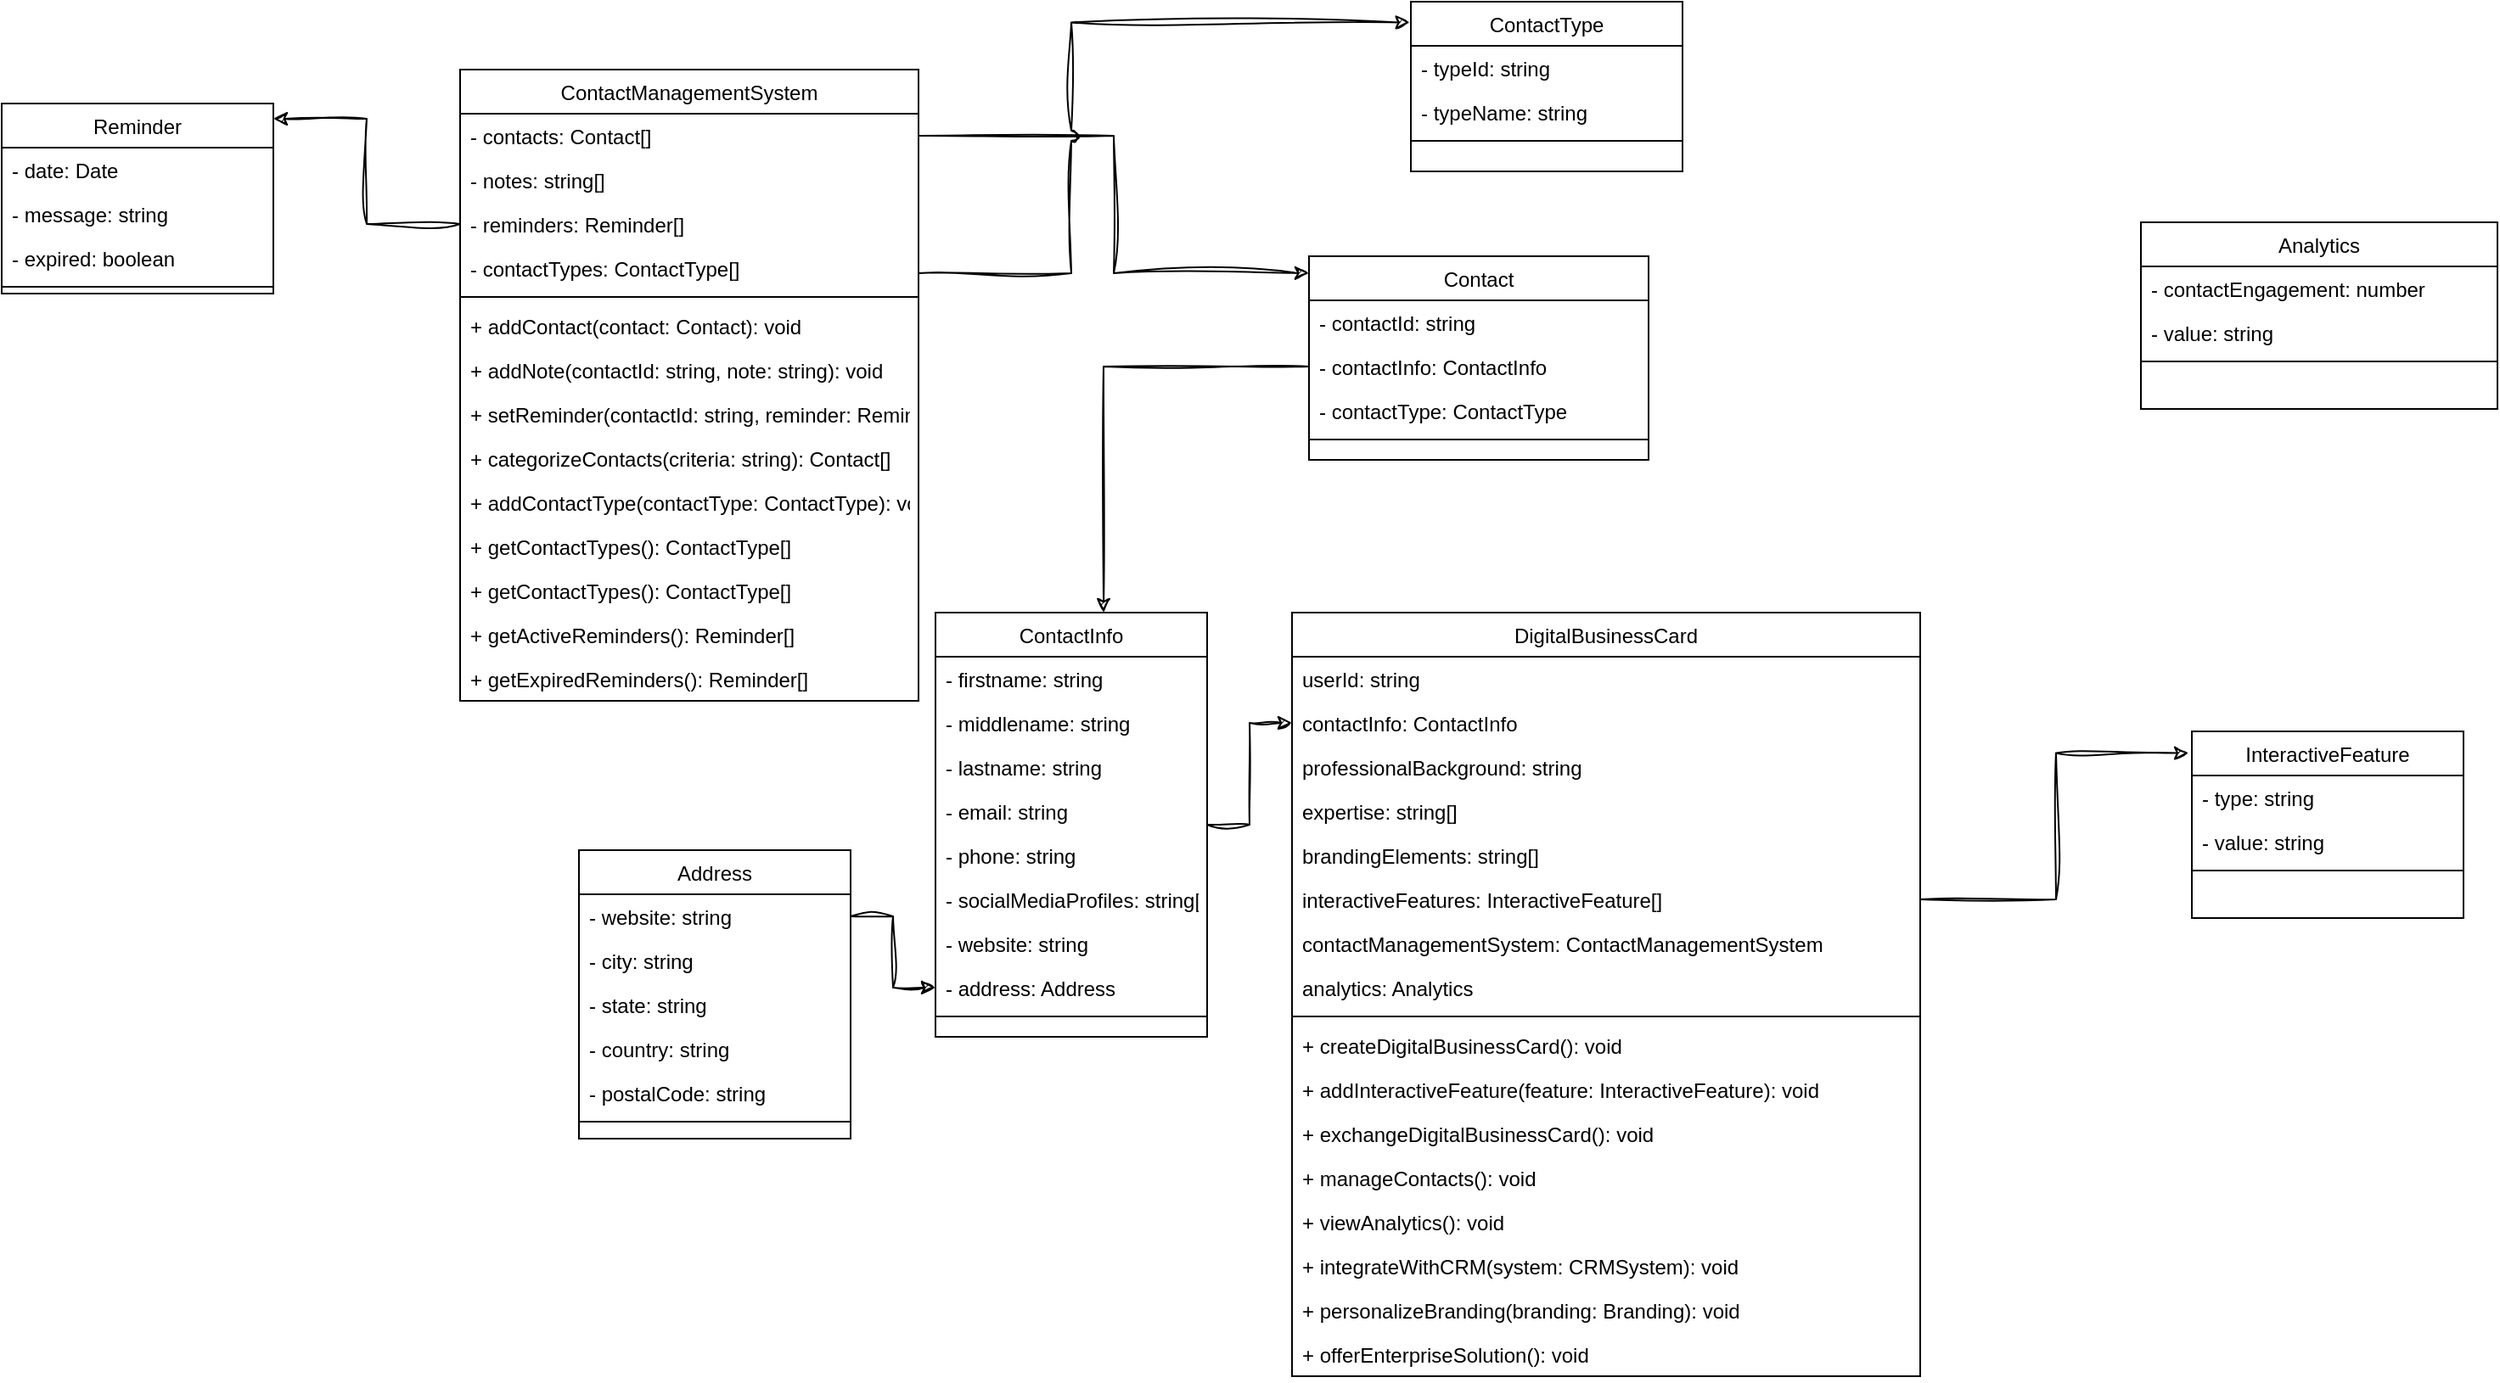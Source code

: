 <mxfile version="21.6.5" type="github">
  <diagram id="C5RBs43oDa-KdzZeNtuy" name="Page-1">
    <mxGraphModel dx="2295" dy="1849" grid="1" gridSize="10" guides="1" tooltips="1" connect="1" arrows="1" fold="1" page="1" pageScale="1" pageWidth="827" pageHeight="1169" math="0" shadow="0">
      <root>
        <mxCell id="WIyWlLk6GJQsqaUBKTNV-0" />
        <mxCell id="WIyWlLk6GJQsqaUBKTNV-1" parent="WIyWlLk6GJQsqaUBKTNV-0" />
        <mxCell id="zkfFHV4jXpPFQw0GAbJ--0" value="DigitalBusinessCard" style="swimlane;fontStyle=0;align=center;verticalAlign=top;childLayout=stackLayout;horizontal=1;startSize=26;horizontalStack=0;resizeParent=1;resizeLast=0;collapsible=1;marginBottom=0;rounded=0;shadow=0;strokeWidth=1;" parent="WIyWlLk6GJQsqaUBKTNV-1" vertex="1">
          <mxGeometry x="200" y="40" width="370" height="450" as="geometry">
            <mxRectangle x="230" y="140" width="160" height="26" as="alternateBounds" />
          </mxGeometry>
        </mxCell>
        <mxCell id="zkfFHV4jXpPFQw0GAbJ--1" value="userId: string" style="text;align=left;verticalAlign=top;spacingLeft=4;spacingRight=4;overflow=hidden;rotatable=0;points=[[0,0.5],[1,0.5]];portConstraint=eastwest;" parent="zkfFHV4jXpPFQw0GAbJ--0" vertex="1">
          <mxGeometry y="26" width="370" height="26" as="geometry" />
        </mxCell>
        <mxCell id="zkfFHV4jXpPFQw0GAbJ--2" value="contactInfo: ContactInfo" style="text;align=left;verticalAlign=top;spacingLeft=4;spacingRight=4;overflow=hidden;rotatable=0;points=[[0,0.5],[1,0.5]];portConstraint=eastwest;rounded=0;shadow=0;html=0;" parent="zkfFHV4jXpPFQw0GAbJ--0" vertex="1">
          <mxGeometry y="52" width="370" height="26" as="geometry" />
        </mxCell>
        <mxCell id="zkfFHV4jXpPFQw0GAbJ--3" value="professionalBackground: string" style="text;align=left;verticalAlign=top;spacingLeft=4;spacingRight=4;overflow=hidden;rotatable=0;points=[[0,0.5],[1,0.5]];portConstraint=eastwest;rounded=0;shadow=0;html=0;" parent="zkfFHV4jXpPFQw0GAbJ--0" vertex="1">
          <mxGeometry y="78" width="370" height="26" as="geometry" />
        </mxCell>
        <mxCell id="Wim8BEegsKyxefgfatjJ-2" value="expertise: string[]" style="text;align=left;verticalAlign=top;spacingLeft=4;spacingRight=4;overflow=hidden;rotatable=0;points=[[0,0.5],[1,0.5]];portConstraint=eastwest;rounded=0;shadow=0;html=0;" vertex="1" parent="zkfFHV4jXpPFQw0GAbJ--0">
          <mxGeometry y="104" width="370" height="26" as="geometry" />
        </mxCell>
        <mxCell id="Wim8BEegsKyxefgfatjJ-3" value="brandingElements: string[] " style="text;align=left;verticalAlign=top;spacingLeft=4;spacingRight=4;overflow=hidden;rotatable=0;points=[[0,0.5],[1,0.5]];portConstraint=eastwest;rounded=0;shadow=0;html=0;" vertex="1" parent="zkfFHV4jXpPFQw0GAbJ--0">
          <mxGeometry y="130" width="370" height="26" as="geometry" />
        </mxCell>
        <mxCell id="Wim8BEegsKyxefgfatjJ-1" value="interactiveFeatures: InteractiveFeature[] " style="text;align=left;verticalAlign=top;spacingLeft=4;spacingRight=4;overflow=hidden;rotatable=0;points=[[0,0.5],[1,0.5]];portConstraint=eastwest;rounded=0;shadow=0;html=0;" vertex="1" parent="zkfFHV4jXpPFQw0GAbJ--0">
          <mxGeometry y="156" width="370" height="26" as="geometry" />
        </mxCell>
        <mxCell id="Wim8BEegsKyxefgfatjJ-4" value="contactManagementSystem: ContactManagementSystem " style="text;align=left;verticalAlign=top;spacingLeft=4;spacingRight=4;overflow=hidden;rotatable=0;points=[[0,0.5],[1,0.5]];portConstraint=eastwest;rounded=0;shadow=0;html=0;" vertex="1" parent="zkfFHV4jXpPFQw0GAbJ--0">
          <mxGeometry y="182" width="370" height="26" as="geometry" />
        </mxCell>
        <mxCell id="Wim8BEegsKyxefgfatjJ-5" value="analytics: Analytics" style="text;align=left;verticalAlign=top;spacingLeft=4;spacingRight=4;overflow=hidden;rotatable=0;points=[[0,0.5],[1,0.5]];portConstraint=eastwest;rounded=0;shadow=0;html=0;" vertex="1" parent="zkfFHV4jXpPFQw0GAbJ--0">
          <mxGeometry y="208" width="370" height="26" as="geometry" />
        </mxCell>
        <mxCell id="zkfFHV4jXpPFQw0GAbJ--4" value="" style="line;html=1;strokeWidth=1;align=left;verticalAlign=middle;spacingTop=-1;spacingLeft=3;spacingRight=3;rotatable=0;labelPosition=right;points=[];portConstraint=eastwest;" parent="zkfFHV4jXpPFQw0GAbJ--0" vertex="1">
          <mxGeometry y="234" width="370" height="8" as="geometry" />
        </mxCell>
        <mxCell id="zkfFHV4jXpPFQw0GAbJ--5" value="+ createDigitalBusinessCard(): void " style="text;align=left;verticalAlign=top;spacingLeft=4;spacingRight=4;overflow=hidden;rotatable=0;points=[[0,0.5],[1,0.5]];portConstraint=eastwest;" parent="zkfFHV4jXpPFQw0GAbJ--0" vertex="1">
          <mxGeometry y="242" width="370" height="26" as="geometry" />
        </mxCell>
        <mxCell id="Wim8BEegsKyxefgfatjJ-7" value="+ addInteractiveFeature(feature: InteractiveFeature): void" style="text;align=left;verticalAlign=top;spacingLeft=4;spacingRight=4;overflow=hidden;rotatable=0;points=[[0,0.5],[1,0.5]];portConstraint=eastwest;" vertex="1" parent="zkfFHV4jXpPFQw0GAbJ--0">
          <mxGeometry y="268" width="370" height="26" as="geometry" />
        </mxCell>
        <mxCell id="Wim8BEegsKyxefgfatjJ-8" value="+ exchangeDigitalBusinessCard(): void " style="text;align=left;verticalAlign=top;spacingLeft=4;spacingRight=4;overflow=hidden;rotatable=0;points=[[0,0.5],[1,0.5]];portConstraint=eastwest;" vertex="1" parent="zkfFHV4jXpPFQw0GAbJ--0">
          <mxGeometry y="294" width="370" height="26" as="geometry" />
        </mxCell>
        <mxCell id="Wim8BEegsKyxefgfatjJ-9" value="+ manageContacts(): void " style="text;align=left;verticalAlign=top;spacingLeft=4;spacingRight=4;overflow=hidden;rotatable=0;points=[[0,0.5],[1,0.5]];portConstraint=eastwest;" vertex="1" parent="zkfFHV4jXpPFQw0GAbJ--0">
          <mxGeometry y="320" width="370" height="26" as="geometry" />
        </mxCell>
        <mxCell id="Wim8BEegsKyxefgfatjJ-10" value="+ viewAnalytics(): void" style="text;align=left;verticalAlign=top;spacingLeft=4;spacingRight=4;overflow=hidden;rotatable=0;points=[[0,0.5],[1,0.5]];portConstraint=eastwest;" vertex="1" parent="zkfFHV4jXpPFQw0GAbJ--0">
          <mxGeometry y="346" width="370" height="26" as="geometry" />
        </mxCell>
        <mxCell id="Wim8BEegsKyxefgfatjJ-11" value="+ integrateWithCRM(system: CRMSystem): void  " style="text;align=left;verticalAlign=top;spacingLeft=4;spacingRight=4;overflow=hidden;rotatable=0;points=[[0,0.5],[1,0.5]];portConstraint=eastwest;" vertex="1" parent="zkfFHV4jXpPFQw0GAbJ--0">
          <mxGeometry y="372" width="370" height="26" as="geometry" />
        </mxCell>
        <mxCell id="Wim8BEegsKyxefgfatjJ-12" value="+ personalizeBranding(branding: Branding): void " style="text;align=left;verticalAlign=top;spacingLeft=4;spacingRight=4;overflow=hidden;rotatable=0;points=[[0,0.5],[1,0.5]];portConstraint=eastwest;" vertex="1" parent="zkfFHV4jXpPFQw0GAbJ--0">
          <mxGeometry y="398" width="370" height="26" as="geometry" />
        </mxCell>
        <mxCell id="Wim8BEegsKyxefgfatjJ-13" value="+ offerEnterpriseSolution(): void   " style="text;align=left;verticalAlign=top;spacingLeft=4;spacingRight=4;overflow=hidden;rotatable=0;points=[[0,0.5],[1,0.5]];portConstraint=eastwest;" vertex="1" parent="zkfFHV4jXpPFQw0GAbJ--0">
          <mxGeometry y="424" width="370" height="26" as="geometry" />
        </mxCell>
        <mxCell id="Wim8BEegsKyxefgfatjJ-36" style="edgeStyle=orthogonalEdgeStyle;rounded=0;sketch=1;hachureGap=4;jiggle=2;curveFitting=1;orthogonalLoop=1;jettySize=auto;html=1;entryX=0;entryY=0.5;entryDx=0;entryDy=0;fontFamily=Architects Daughter;fontSource=https%3A%2F%2Ffonts.googleapis.com%2Fcss%3Ffamily%3DArchitects%2BDaughter;fontSize=16;" edge="1" parent="WIyWlLk6GJQsqaUBKTNV-1" source="zkfFHV4jXpPFQw0GAbJ--6" target="zkfFHV4jXpPFQw0GAbJ--2">
          <mxGeometry relative="1" as="geometry" />
        </mxCell>
        <mxCell id="zkfFHV4jXpPFQw0GAbJ--6" value="ContactInfo                          " style="swimlane;fontStyle=0;align=center;verticalAlign=top;childLayout=stackLayout;horizontal=1;startSize=26;horizontalStack=0;resizeParent=1;resizeLast=0;collapsible=1;marginBottom=0;rounded=0;shadow=0;strokeWidth=1;" parent="WIyWlLk6GJQsqaUBKTNV-1" vertex="1">
          <mxGeometry x="-10" y="40" width="160" height="250" as="geometry">
            <mxRectangle x="130" y="380" width="160" height="26" as="alternateBounds" />
          </mxGeometry>
        </mxCell>
        <mxCell id="zkfFHV4jXpPFQw0GAbJ--7" value="- firstname: string " style="text;align=left;verticalAlign=top;spacingLeft=4;spacingRight=4;overflow=hidden;rotatable=0;points=[[0,0.5],[1,0.5]];portConstraint=eastwest;" parent="zkfFHV4jXpPFQw0GAbJ--6" vertex="1">
          <mxGeometry y="26" width="160" height="26" as="geometry" />
        </mxCell>
        <mxCell id="Wim8BEegsKyxefgfatjJ-16" value="- middlename: string " style="text;align=left;verticalAlign=top;spacingLeft=4;spacingRight=4;overflow=hidden;rotatable=0;points=[[0,0.5],[1,0.5]];portConstraint=eastwest;" vertex="1" parent="zkfFHV4jXpPFQw0GAbJ--6">
          <mxGeometry y="52" width="160" height="26" as="geometry" />
        </mxCell>
        <mxCell id="Wim8BEegsKyxefgfatjJ-17" value="- lastname: string " style="text;align=left;verticalAlign=top;spacingLeft=4;spacingRight=4;overflow=hidden;rotatable=0;points=[[0,0.5],[1,0.5]];portConstraint=eastwest;" vertex="1" parent="zkfFHV4jXpPFQw0GAbJ--6">
          <mxGeometry y="78" width="160" height="26" as="geometry" />
        </mxCell>
        <mxCell id="zkfFHV4jXpPFQw0GAbJ--8" value="- email: string" style="text;align=left;verticalAlign=top;spacingLeft=4;spacingRight=4;overflow=hidden;rotatable=0;points=[[0,0.5],[1,0.5]];portConstraint=eastwest;rounded=0;shadow=0;html=0;" parent="zkfFHV4jXpPFQw0GAbJ--6" vertex="1">
          <mxGeometry y="104" width="160" height="26" as="geometry" />
        </mxCell>
        <mxCell id="Wim8BEegsKyxefgfatjJ-18" value="- phone: string" style="text;align=left;verticalAlign=top;spacingLeft=4;spacingRight=4;overflow=hidden;rotatable=0;points=[[0,0.5],[1,0.5]];portConstraint=eastwest;rounded=0;shadow=0;html=0;" vertex="1" parent="zkfFHV4jXpPFQw0GAbJ--6">
          <mxGeometry y="130" width="160" height="26" as="geometry" />
        </mxCell>
        <mxCell id="Wim8BEegsKyxefgfatjJ-19" value="- socialMediaProfiles: string[]" style="text;align=left;verticalAlign=top;spacingLeft=4;spacingRight=4;overflow=hidden;rotatable=0;points=[[0,0.5],[1,0.5]];portConstraint=eastwest;rounded=0;shadow=0;html=0;" vertex="1" parent="zkfFHV4jXpPFQw0GAbJ--6">
          <mxGeometry y="156" width="160" height="26" as="geometry" />
        </mxCell>
        <mxCell id="Wim8BEegsKyxefgfatjJ-20" value="- website: string" style="text;align=left;verticalAlign=top;spacingLeft=4;spacingRight=4;overflow=hidden;rotatable=0;points=[[0,0.5],[1,0.5]];portConstraint=eastwest;rounded=0;shadow=0;html=0;" vertex="1" parent="zkfFHV4jXpPFQw0GAbJ--6">
          <mxGeometry y="182" width="160" height="26" as="geometry" />
        </mxCell>
        <mxCell id="Wim8BEegsKyxefgfatjJ-21" value="- address: Address" style="text;align=left;verticalAlign=top;spacingLeft=4;spacingRight=4;overflow=hidden;rotatable=0;points=[[0,0.5],[1,0.5]];portConstraint=eastwest;rounded=0;shadow=0;html=0;" vertex="1" parent="zkfFHV4jXpPFQw0GAbJ--6">
          <mxGeometry y="208" width="160" height="26" as="geometry" />
        </mxCell>
        <mxCell id="zkfFHV4jXpPFQw0GAbJ--9" value="" style="line;html=1;strokeWidth=1;align=left;verticalAlign=middle;spacingTop=-1;spacingLeft=3;spacingRight=3;rotatable=0;labelPosition=right;points=[];portConstraint=eastwest;" parent="zkfFHV4jXpPFQw0GAbJ--6" vertex="1">
          <mxGeometry y="234" width="160" height="8" as="geometry" />
        </mxCell>
        <mxCell id="Wim8BEegsKyxefgfatjJ-24" value="Address" style="swimlane;fontStyle=0;align=center;verticalAlign=top;childLayout=stackLayout;horizontal=1;startSize=26;horizontalStack=0;resizeParent=1;resizeLast=0;collapsible=1;marginBottom=0;rounded=0;shadow=0;strokeWidth=1;" vertex="1" parent="WIyWlLk6GJQsqaUBKTNV-1">
          <mxGeometry x="-220" y="180" width="160" height="170" as="geometry">
            <mxRectangle x="130" y="380" width="160" height="26" as="alternateBounds" />
          </mxGeometry>
        </mxCell>
        <mxCell id="Wim8BEegsKyxefgfatjJ-34" value="- website: string" style="text;align=left;verticalAlign=top;spacingLeft=4;spacingRight=4;overflow=hidden;rotatable=0;points=[[0,0.5],[1,0.5]];portConstraint=eastwest;" vertex="1" parent="Wim8BEegsKyxefgfatjJ-24">
          <mxGeometry y="26" width="160" height="26" as="geometry" />
        </mxCell>
        <mxCell id="Wim8BEegsKyxefgfatjJ-25" value="- city: string " style="text;align=left;verticalAlign=top;spacingLeft=4;spacingRight=4;overflow=hidden;rotatable=0;points=[[0,0.5],[1,0.5]];portConstraint=eastwest;" vertex="1" parent="Wim8BEegsKyxefgfatjJ-24">
          <mxGeometry y="52" width="160" height="26" as="geometry" />
        </mxCell>
        <mxCell id="Wim8BEegsKyxefgfatjJ-26" value="- state: string" style="text;align=left;verticalAlign=top;spacingLeft=4;spacingRight=4;overflow=hidden;rotatable=0;points=[[0,0.5],[1,0.5]];portConstraint=eastwest;" vertex="1" parent="Wim8BEegsKyxefgfatjJ-24">
          <mxGeometry y="78" width="160" height="26" as="geometry" />
        </mxCell>
        <mxCell id="Wim8BEegsKyxefgfatjJ-27" value="- country: string" style="text;align=left;verticalAlign=top;spacingLeft=4;spacingRight=4;overflow=hidden;rotatable=0;points=[[0,0.5],[1,0.5]];portConstraint=eastwest;" vertex="1" parent="Wim8BEegsKyxefgfatjJ-24">
          <mxGeometry y="104" width="160" height="26" as="geometry" />
        </mxCell>
        <mxCell id="Wim8BEegsKyxefgfatjJ-28" value="- postalCode: string                 " style="text;align=left;verticalAlign=top;spacingLeft=4;spacingRight=4;overflow=hidden;rotatable=0;points=[[0,0.5],[1,0.5]];portConstraint=eastwest;rounded=0;shadow=0;html=0;" vertex="1" parent="Wim8BEegsKyxefgfatjJ-24">
          <mxGeometry y="130" width="160" height="26" as="geometry" />
        </mxCell>
        <mxCell id="Wim8BEegsKyxefgfatjJ-33" value="" style="line;html=1;strokeWidth=1;align=left;verticalAlign=middle;spacingTop=-1;spacingLeft=3;spacingRight=3;rotatable=0;labelPosition=right;points=[];portConstraint=eastwest;" vertex="1" parent="Wim8BEegsKyxefgfatjJ-24">
          <mxGeometry y="156" width="160" height="8" as="geometry" />
        </mxCell>
        <mxCell id="Wim8BEegsKyxefgfatjJ-35" style="edgeStyle=orthogonalEdgeStyle;rounded=0;sketch=1;hachureGap=4;jiggle=2;curveFitting=1;orthogonalLoop=1;jettySize=auto;html=1;entryX=0;entryY=0.5;entryDx=0;entryDy=0;fontFamily=Architects Daughter;fontSource=https%3A%2F%2Ffonts.googleapis.com%2Fcss%3Ffamily%3DArchitects%2BDaughter;fontSize=16;" edge="1" parent="WIyWlLk6GJQsqaUBKTNV-1" source="Wim8BEegsKyxefgfatjJ-34" target="Wim8BEegsKyxefgfatjJ-21">
          <mxGeometry relative="1" as="geometry" />
        </mxCell>
        <mxCell id="Wim8BEegsKyxefgfatjJ-37" value="InteractiveFeature" style="swimlane;fontStyle=0;align=center;verticalAlign=top;childLayout=stackLayout;horizontal=1;startSize=26;horizontalStack=0;resizeParent=1;resizeLast=0;collapsible=1;marginBottom=0;rounded=0;shadow=0;strokeWidth=1;" vertex="1" parent="WIyWlLk6GJQsqaUBKTNV-1">
          <mxGeometry x="730" y="110" width="160" height="110" as="geometry">
            <mxRectangle x="130" y="380" width="160" height="26" as="alternateBounds" />
          </mxGeometry>
        </mxCell>
        <mxCell id="Wim8BEegsKyxefgfatjJ-38" value="- type: string " style="text;align=left;verticalAlign=top;spacingLeft=4;spacingRight=4;overflow=hidden;rotatable=0;points=[[0,0.5],[1,0.5]];portConstraint=eastwest;" vertex="1" parent="Wim8BEegsKyxefgfatjJ-37">
          <mxGeometry y="26" width="160" height="26" as="geometry" />
        </mxCell>
        <mxCell id="Wim8BEegsKyxefgfatjJ-39" value="- value: string" style="text;align=left;verticalAlign=top;spacingLeft=4;spacingRight=4;overflow=hidden;rotatable=0;points=[[0,0.5],[1,0.5]];portConstraint=eastwest;" vertex="1" parent="Wim8BEegsKyxefgfatjJ-37">
          <mxGeometry y="52" width="160" height="26" as="geometry" />
        </mxCell>
        <mxCell id="Wim8BEegsKyxefgfatjJ-46" value="" style="line;html=1;strokeWidth=1;align=left;verticalAlign=middle;spacingTop=-1;spacingLeft=3;spacingRight=3;rotatable=0;labelPosition=right;points=[];portConstraint=eastwest;" vertex="1" parent="Wim8BEegsKyxefgfatjJ-37">
          <mxGeometry y="78" width="160" height="8" as="geometry" />
        </mxCell>
        <mxCell id="Wim8BEegsKyxefgfatjJ-47" value="ContactManagementSystem" style="swimlane;fontStyle=0;align=center;verticalAlign=top;childLayout=stackLayout;horizontal=1;startSize=26;horizontalStack=0;resizeParent=1;resizeLast=0;collapsible=1;marginBottom=0;rounded=0;shadow=0;strokeWidth=1;" vertex="1" parent="WIyWlLk6GJQsqaUBKTNV-1">
          <mxGeometry x="-290" y="-280" width="270" height="372" as="geometry">
            <mxRectangle x="130" y="380" width="160" height="26" as="alternateBounds" />
          </mxGeometry>
        </mxCell>
        <mxCell id="Wim8BEegsKyxefgfatjJ-48" value="- contacts: Contact[]" style="text;align=left;verticalAlign=top;spacingLeft=4;spacingRight=4;overflow=hidden;rotatable=0;points=[[0,0.5],[1,0.5]];portConstraint=eastwest;" vertex="1" parent="Wim8BEegsKyxefgfatjJ-47">
          <mxGeometry y="26" width="270" height="26" as="geometry" />
        </mxCell>
        <mxCell id="Wim8BEegsKyxefgfatjJ-49" value="- notes: string[]" style="text;align=left;verticalAlign=top;spacingLeft=4;spacingRight=4;overflow=hidden;rotatable=0;points=[[0,0.5],[1,0.5]];portConstraint=eastwest;" vertex="1" parent="Wim8BEegsKyxefgfatjJ-47">
          <mxGeometry y="52" width="270" height="26" as="geometry" />
        </mxCell>
        <mxCell id="Wim8BEegsKyxefgfatjJ-52" value="- reminders: Reminder[]  " style="text;align=left;verticalAlign=top;spacingLeft=4;spacingRight=4;overflow=hidden;rotatable=0;points=[[0,0.5],[1,0.5]];portConstraint=eastwest;" vertex="1" parent="Wim8BEegsKyxefgfatjJ-47">
          <mxGeometry y="78" width="270" height="26" as="geometry" />
        </mxCell>
        <mxCell id="Wim8BEegsKyxefgfatjJ-90" value="- contactTypes: ContactType[] " style="text;align=left;verticalAlign=top;spacingLeft=4;spacingRight=4;overflow=hidden;rotatable=0;points=[[0,0.5],[1,0.5]];portConstraint=eastwest;" vertex="1" parent="Wim8BEegsKyxefgfatjJ-47">
          <mxGeometry y="104" width="270" height="26" as="geometry" />
        </mxCell>
        <mxCell id="Wim8BEegsKyxefgfatjJ-50" value="" style="line;html=1;strokeWidth=1;align=left;verticalAlign=middle;spacingTop=-1;spacingLeft=3;spacingRight=3;rotatable=0;labelPosition=right;points=[];portConstraint=eastwest;" vertex="1" parent="Wim8BEegsKyxefgfatjJ-47">
          <mxGeometry y="130" width="270" height="8" as="geometry" />
        </mxCell>
        <mxCell id="Wim8BEegsKyxefgfatjJ-72" value="+ addContact(contact: Contact): void " style="text;align=left;verticalAlign=top;spacingLeft=4;spacingRight=4;overflow=hidden;rotatable=0;points=[[0,0.5],[1,0.5]];portConstraint=eastwest;" vertex="1" parent="Wim8BEegsKyxefgfatjJ-47">
          <mxGeometry y="138" width="270" height="26" as="geometry" />
        </mxCell>
        <mxCell id="Wim8BEegsKyxefgfatjJ-73" value="+ addNote(contactId: string, note: string): void" style="text;align=left;verticalAlign=top;spacingLeft=4;spacingRight=4;overflow=hidden;rotatable=0;points=[[0,0.5],[1,0.5]];portConstraint=eastwest;" vertex="1" parent="Wim8BEegsKyxefgfatjJ-47">
          <mxGeometry y="164" width="270" height="26" as="geometry" />
        </mxCell>
        <mxCell id="Wim8BEegsKyxefgfatjJ-74" value="+ setReminder(contactId: string, reminder: Reminder): void" style="text;align=left;verticalAlign=top;spacingLeft=4;spacingRight=4;overflow=hidden;rotatable=0;points=[[0,0.5],[1,0.5]];portConstraint=eastwest;" vertex="1" parent="Wim8BEegsKyxefgfatjJ-47">
          <mxGeometry y="190" width="270" height="26" as="geometry" />
        </mxCell>
        <mxCell id="Wim8BEegsKyxefgfatjJ-75" value="+ categorizeContacts(criteria: string): Contact[]" style="text;align=left;verticalAlign=top;spacingLeft=4;spacingRight=4;overflow=hidden;rotatable=0;points=[[0,0.5],[1,0.5]];portConstraint=eastwest;" vertex="1" parent="Wim8BEegsKyxefgfatjJ-47">
          <mxGeometry y="216" width="270" height="26" as="geometry" />
        </mxCell>
        <mxCell id="Wim8BEegsKyxefgfatjJ-76" value="+ addContactType(contactType: ContactType): void " style="text;align=left;verticalAlign=top;spacingLeft=4;spacingRight=4;overflow=hidden;rotatable=0;points=[[0,0.5],[1,0.5]];portConstraint=eastwest;" vertex="1" parent="Wim8BEegsKyxefgfatjJ-47">
          <mxGeometry y="242" width="270" height="26" as="geometry" />
        </mxCell>
        <mxCell id="Wim8BEegsKyxefgfatjJ-89" value="+ getContactTypes(): ContactType[]" style="text;align=left;verticalAlign=top;spacingLeft=4;spacingRight=4;overflow=hidden;rotatable=0;points=[[0,0.5],[1,0.5]];portConstraint=eastwest;" vertex="1" parent="Wim8BEegsKyxefgfatjJ-47">
          <mxGeometry y="268" width="270" height="26" as="geometry" />
        </mxCell>
        <mxCell id="Wim8BEegsKyxefgfatjJ-77" value="+ getContactTypes(): ContactType[]" style="text;align=left;verticalAlign=top;spacingLeft=4;spacingRight=4;overflow=hidden;rotatable=0;points=[[0,0.5],[1,0.5]];portConstraint=eastwest;" vertex="1" parent="Wim8BEegsKyxefgfatjJ-47">
          <mxGeometry y="294" width="270" height="26" as="geometry" />
        </mxCell>
        <mxCell id="Wim8BEegsKyxefgfatjJ-82" value="+ getActiveReminders(): Reminder[] " style="text;align=left;verticalAlign=top;spacingLeft=4;spacingRight=4;overflow=hidden;rotatable=0;points=[[0,0.5],[1,0.5]];portConstraint=eastwest;" vertex="1" parent="Wim8BEegsKyxefgfatjJ-47">
          <mxGeometry y="320" width="270" height="26" as="geometry" />
        </mxCell>
        <mxCell id="Wim8BEegsKyxefgfatjJ-83" value="+ getExpiredReminders(): Reminder[]" style="text;align=left;verticalAlign=top;spacingLeft=4;spacingRight=4;overflow=hidden;rotatable=0;points=[[0,0.5],[1,0.5]];portConstraint=eastwest;" vertex="1" parent="Wim8BEegsKyxefgfatjJ-47">
          <mxGeometry y="346" width="270" height="26" as="geometry" />
        </mxCell>
        <mxCell id="Wim8BEegsKyxefgfatjJ-56" value="ContactType " style="swimlane;fontStyle=0;align=center;verticalAlign=top;childLayout=stackLayout;horizontal=1;startSize=26;horizontalStack=0;resizeParent=1;resizeLast=0;collapsible=1;marginBottom=0;rounded=0;shadow=0;strokeWidth=1;" vertex="1" parent="WIyWlLk6GJQsqaUBKTNV-1">
          <mxGeometry x="270" y="-320" width="160" height="100" as="geometry">
            <mxRectangle x="130" y="380" width="160" height="26" as="alternateBounds" />
          </mxGeometry>
        </mxCell>
        <mxCell id="Wim8BEegsKyxefgfatjJ-57" value="- typeId: string" style="text;align=left;verticalAlign=top;spacingLeft=4;spacingRight=4;overflow=hidden;rotatable=0;points=[[0,0.5],[1,0.5]];portConstraint=eastwest;" vertex="1" parent="Wim8BEegsKyxefgfatjJ-56">
          <mxGeometry y="26" width="160" height="26" as="geometry" />
        </mxCell>
        <mxCell id="Wim8BEegsKyxefgfatjJ-58" value="- typeName: string " style="text;align=left;verticalAlign=top;spacingLeft=4;spacingRight=4;overflow=hidden;rotatable=0;points=[[0,0.5],[1,0.5]];portConstraint=eastwest;" vertex="1" parent="Wim8BEegsKyxefgfatjJ-56">
          <mxGeometry y="52" width="160" height="26" as="geometry" />
        </mxCell>
        <mxCell id="Wim8BEegsKyxefgfatjJ-61" value="" style="line;html=1;strokeWidth=1;align=left;verticalAlign=middle;spacingTop=-1;spacingLeft=3;spacingRight=3;rotatable=0;labelPosition=right;points=[];portConstraint=eastwest;" vertex="1" parent="Wim8BEegsKyxefgfatjJ-56">
          <mxGeometry y="78" width="160" height="8" as="geometry" />
        </mxCell>
        <mxCell id="Wim8BEegsKyxefgfatjJ-62" value="Contact                              " style="swimlane;fontStyle=0;align=center;verticalAlign=top;childLayout=stackLayout;horizontal=1;startSize=26;horizontalStack=0;resizeParent=1;resizeLast=0;collapsible=1;marginBottom=0;rounded=0;shadow=0;strokeWidth=1;" vertex="1" parent="WIyWlLk6GJQsqaUBKTNV-1">
          <mxGeometry x="210" y="-170" width="200" height="120" as="geometry">
            <mxRectangle x="130" y="380" width="160" height="26" as="alternateBounds" />
          </mxGeometry>
        </mxCell>
        <mxCell id="Wim8BEegsKyxefgfatjJ-63" value="- contactId: string  " style="text;align=left;verticalAlign=top;spacingLeft=4;spacingRight=4;overflow=hidden;rotatable=0;points=[[0,0.5],[1,0.5]];portConstraint=eastwest;" vertex="1" parent="Wim8BEegsKyxefgfatjJ-62">
          <mxGeometry y="26" width="200" height="26" as="geometry" />
        </mxCell>
        <mxCell id="Wim8BEegsKyxefgfatjJ-64" value="- contactInfo: ContactInfo " style="text;align=left;verticalAlign=top;spacingLeft=4;spacingRight=4;overflow=hidden;rotatable=0;points=[[0,0.5],[1,0.5]];portConstraint=eastwest;" vertex="1" parent="Wim8BEegsKyxefgfatjJ-62">
          <mxGeometry y="52" width="200" height="26" as="geometry" />
        </mxCell>
        <mxCell id="Wim8BEegsKyxefgfatjJ-65" value="- contactType: ContactType " style="text;align=left;verticalAlign=top;spacingLeft=4;spacingRight=4;overflow=hidden;rotatable=0;points=[[0,0.5],[1,0.5]];portConstraint=eastwest;" vertex="1" parent="Wim8BEegsKyxefgfatjJ-62">
          <mxGeometry y="78" width="200" height="26" as="geometry" />
        </mxCell>
        <mxCell id="Wim8BEegsKyxefgfatjJ-67" value="" style="line;html=1;strokeWidth=1;align=left;verticalAlign=middle;spacingTop=-1;spacingLeft=3;spacingRight=3;rotatable=0;labelPosition=right;points=[];portConstraint=eastwest;" vertex="1" parent="Wim8BEegsKyxefgfatjJ-62">
          <mxGeometry y="104" width="200" height="8" as="geometry" />
        </mxCell>
        <mxCell id="Wim8BEegsKyxefgfatjJ-68" style="edgeStyle=orthogonalEdgeStyle;rounded=0;sketch=1;hachureGap=4;jiggle=2;curveFitting=1;orthogonalLoop=1;jettySize=auto;html=1;entryX=0.619;entryY=0;entryDx=0;entryDy=0;entryPerimeter=0;fontFamily=Architects Daughter;fontSource=https%3A%2F%2Ffonts.googleapis.com%2Fcss%3Ffamily%3DArchitects%2BDaughter;fontSize=16;" edge="1" parent="WIyWlLk6GJQsqaUBKTNV-1" source="Wim8BEegsKyxefgfatjJ-64" target="zkfFHV4jXpPFQw0GAbJ--6">
          <mxGeometry relative="1" as="geometry" />
        </mxCell>
        <mxCell id="Wim8BEegsKyxefgfatjJ-70" style="edgeStyle=orthogonalEdgeStyle;rounded=0;sketch=1;hachureGap=4;jiggle=2;curveFitting=1;orthogonalLoop=1;jettySize=auto;html=1;entryX=0;entryY=0.083;entryDx=0;entryDy=0;entryPerimeter=0;fontFamily=Architects Daughter;fontSource=https%3A%2F%2Ffonts.googleapis.com%2Fcss%3Ffamily%3DArchitects%2BDaughter;fontSize=16;" edge="1" parent="WIyWlLk6GJQsqaUBKTNV-1" source="Wim8BEegsKyxefgfatjJ-48" target="Wim8BEegsKyxefgfatjJ-62">
          <mxGeometry relative="1" as="geometry" />
        </mxCell>
        <mxCell id="Wim8BEegsKyxefgfatjJ-78" value="Reminder" style="swimlane;fontStyle=0;align=center;verticalAlign=top;childLayout=stackLayout;horizontal=1;startSize=26;horizontalStack=0;resizeParent=1;resizeLast=0;collapsible=1;marginBottom=0;rounded=0;shadow=0;strokeWidth=1;" vertex="1" parent="WIyWlLk6GJQsqaUBKTNV-1">
          <mxGeometry x="-560" y="-260" width="160" height="112" as="geometry">
            <mxRectangle x="130" y="380" width="160" height="26" as="alternateBounds" />
          </mxGeometry>
        </mxCell>
        <mxCell id="Wim8BEegsKyxefgfatjJ-79" value="- date: Date" style="text;align=left;verticalAlign=top;spacingLeft=4;spacingRight=4;overflow=hidden;rotatable=0;points=[[0,0.5],[1,0.5]];portConstraint=eastwest;" vertex="1" parent="Wim8BEegsKyxefgfatjJ-78">
          <mxGeometry y="26" width="160" height="26" as="geometry" />
        </mxCell>
        <mxCell id="Wim8BEegsKyxefgfatjJ-80" value="- message: string" style="text;align=left;verticalAlign=top;spacingLeft=4;spacingRight=4;overflow=hidden;rotatable=0;points=[[0,0.5],[1,0.5]];portConstraint=eastwest;" vertex="1" parent="Wim8BEegsKyxefgfatjJ-78">
          <mxGeometry y="52" width="160" height="26" as="geometry" />
        </mxCell>
        <mxCell id="Wim8BEegsKyxefgfatjJ-88" value="- expired: boolean" style="text;align=left;verticalAlign=top;spacingLeft=4;spacingRight=4;overflow=hidden;rotatable=0;points=[[0,0.5],[1,0.5]];portConstraint=eastwest;" vertex="1" parent="Wim8BEegsKyxefgfatjJ-78">
          <mxGeometry y="78" width="160" height="26" as="geometry" />
        </mxCell>
        <mxCell id="Wim8BEegsKyxefgfatjJ-81" value="" style="line;html=1;strokeWidth=1;align=left;verticalAlign=middle;spacingTop=-1;spacingLeft=3;spacingRight=3;rotatable=0;labelPosition=right;points=[];portConstraint=eastwest;" vertex="1" parent="Wim8BEegsKyxefgfatjJ-78">
          <mxGeometry y="104" width="160" height="8" as="geometry" />
        </mxCell>
        <mxCell id="Wim8BEegsKyxefgfatjJ-85" style="edgeStyle=orthogonalEdgeStyle;rounded=0;sketch=1;hachureGap=4;jiggle=2;curveFitting=1;orthogonalLoop=1;jettySize=auto;html=1;exitX=0;exitY=0.5;exitDx=0;exitDy=0;entryX=1;entryY=0.08;entryDx=0;entryDy=0;entryPerimeter=0;fontFamily=Architects Daughter;fontSource=https%3A%2F%2Ffonts.googleapis.com%2Fcss%3Ffamily%3DArchitects%2BDaughter;fontSize=16;" edge="1" parent="WIyWlLk6GJQsqaUBKTNV-1" source="Wim8BEegsKyxefgfatjJ-52" target="Wim8BEegsKyxefgfatjJ-78">
          <mxGeometry relative="1" as="geometry" />
        </mxCell>
        <mxCell id="Wim8BEegsKyxefgfatjJ-91" style="edgeStyle=orthogonalEdgeStyle;rounded=0;sketch=1;hachureGap=4;jiggle=2;curveFitting=1;orthogonalLoop=1;jettySize=auto;html=1;entryX=-0.004;entryY=0.122;entryDx=0;entryDy=0;entryPerimeter=0;fontFamily=Architects Daughter;fontSource=https%3A%2F%2Ffonts.googleapis.com%2Fcss%3Ffamily%3DArchitects%2BDaughter;fontSize=16;jumpStyle=arc;" edge="1" parent="WIyWlLk6GJQsqaUBKTNV-1" source="Wim8BEegsKyxefgfatjJ-90" target="Wim8BEegsKyxefgfatjJ-56">
          <mxGeometry relative="1" as="geometry">
            <Array as="points">
              <mxPoint x="70" y="-160" />
              <mxPoint x="70" y="-308" />
            </Array>
          </mxGeometry>
        </mxCell>
        <mxCell id="Wim8BEegsKyxefgfatjJ-98" style="edgeStyle=orthogonalEdgeStyle;rounded=0;sketch=1;hachureGap=4;jiggle=2;curveFitting=1;orthogonalLoop=1;jettySize=auto;html=1;entryX=-0.012;entryY=0.116;entryDx=0;entryDy=0;entryPerimeter=0;fontFamily=Architects Daughter;fontSource=https%3A%2F%2Ffonts.googleapis.com%2Fcss%3Ffamily%3DArchitects%2BDaughter;fontSize=16;" edge="1" parent="WIyWlLk6GJQsqaUBKTNV-1" source="Wim8BEegsKyxefgfatjJ-1" target="Wim8BEegsKyxefgfatjJ-37">
          <mxGeometry relative="1" as="geometry" />
        </mxCell>
        <mxCell id="Wim8BEegsKyxefgfatjJ-99" value="Analytics" style="swimlane;fontStyle=0;align=center;verticalAlign=top;childLayout=stackLayout;horizontal=1;startSize=26;horizontalStack=0;resizeParent=1;resizeLast=0;collapsible=1;marginBottom=0;rounded=0;shadow=0;strokeWidth=1;" vertex="1" parent="WIyWlLk6GJQsqaUBKTNV-1">
          <mxGeometry x="700" y="-190" width="210" height="110" as="geometry">
            <mxRectangle x="130" y="380" width="160" height="26" as="alternateBounds" />
          </mxGeometry>
        </mxCell>
        <mxCell id="Wim8BEegsKyxefgfatjJ-100" value="- contactEngagement: number" style="text;align=left;verticalAlign=top;spacingLeft=4;spacingRight=4;overflow=hidden;rotatable=0;points=[[0,0.5],[1,0.5]];portConstraint=eastwest;" vertex="1" parent="Wim8BEegsKyxefgfatjJ-99">
          <mxGeometry y="26" width="210" height="26" as="geometry" />
        </mxCell>
        <mxCell id="Wim8BEegsKyxefgfatjJ-101" value="- value: string" style="text;align=left;verticalAlign=top;spacingLeft=4;spacingRight=4;overflow=hidden;rotatable=0;points=[[0,0.5],[1,0.5]];portConstraint=eastwest;" vertex="1" parent="Wim8BEegsKyxefgfatjJ-99">
          <mxGeometry y="52" width="210" height="26" as="geometry" />
        </mxCell>
        <mxCell id="Wim8BEegsKyxefgfatjJ-102" value="" style="line;html=1;strokeWidth=1;align=left;verticalAlign=middle;spacingTop=-1;spacingLeft=3;spacingRight=3;rotatable=0;labelPosition=right;points=[];portConstraint=eastwest;" vertex="1" parent="Wim8BEegsKyxefgfatjJ-99">
          <mxGeometry y="78" width="210" height="8" as="geometry" />
        </mxCell>
      </root>
    </mxGraphModel>
  </diagram>
</mxfile>
